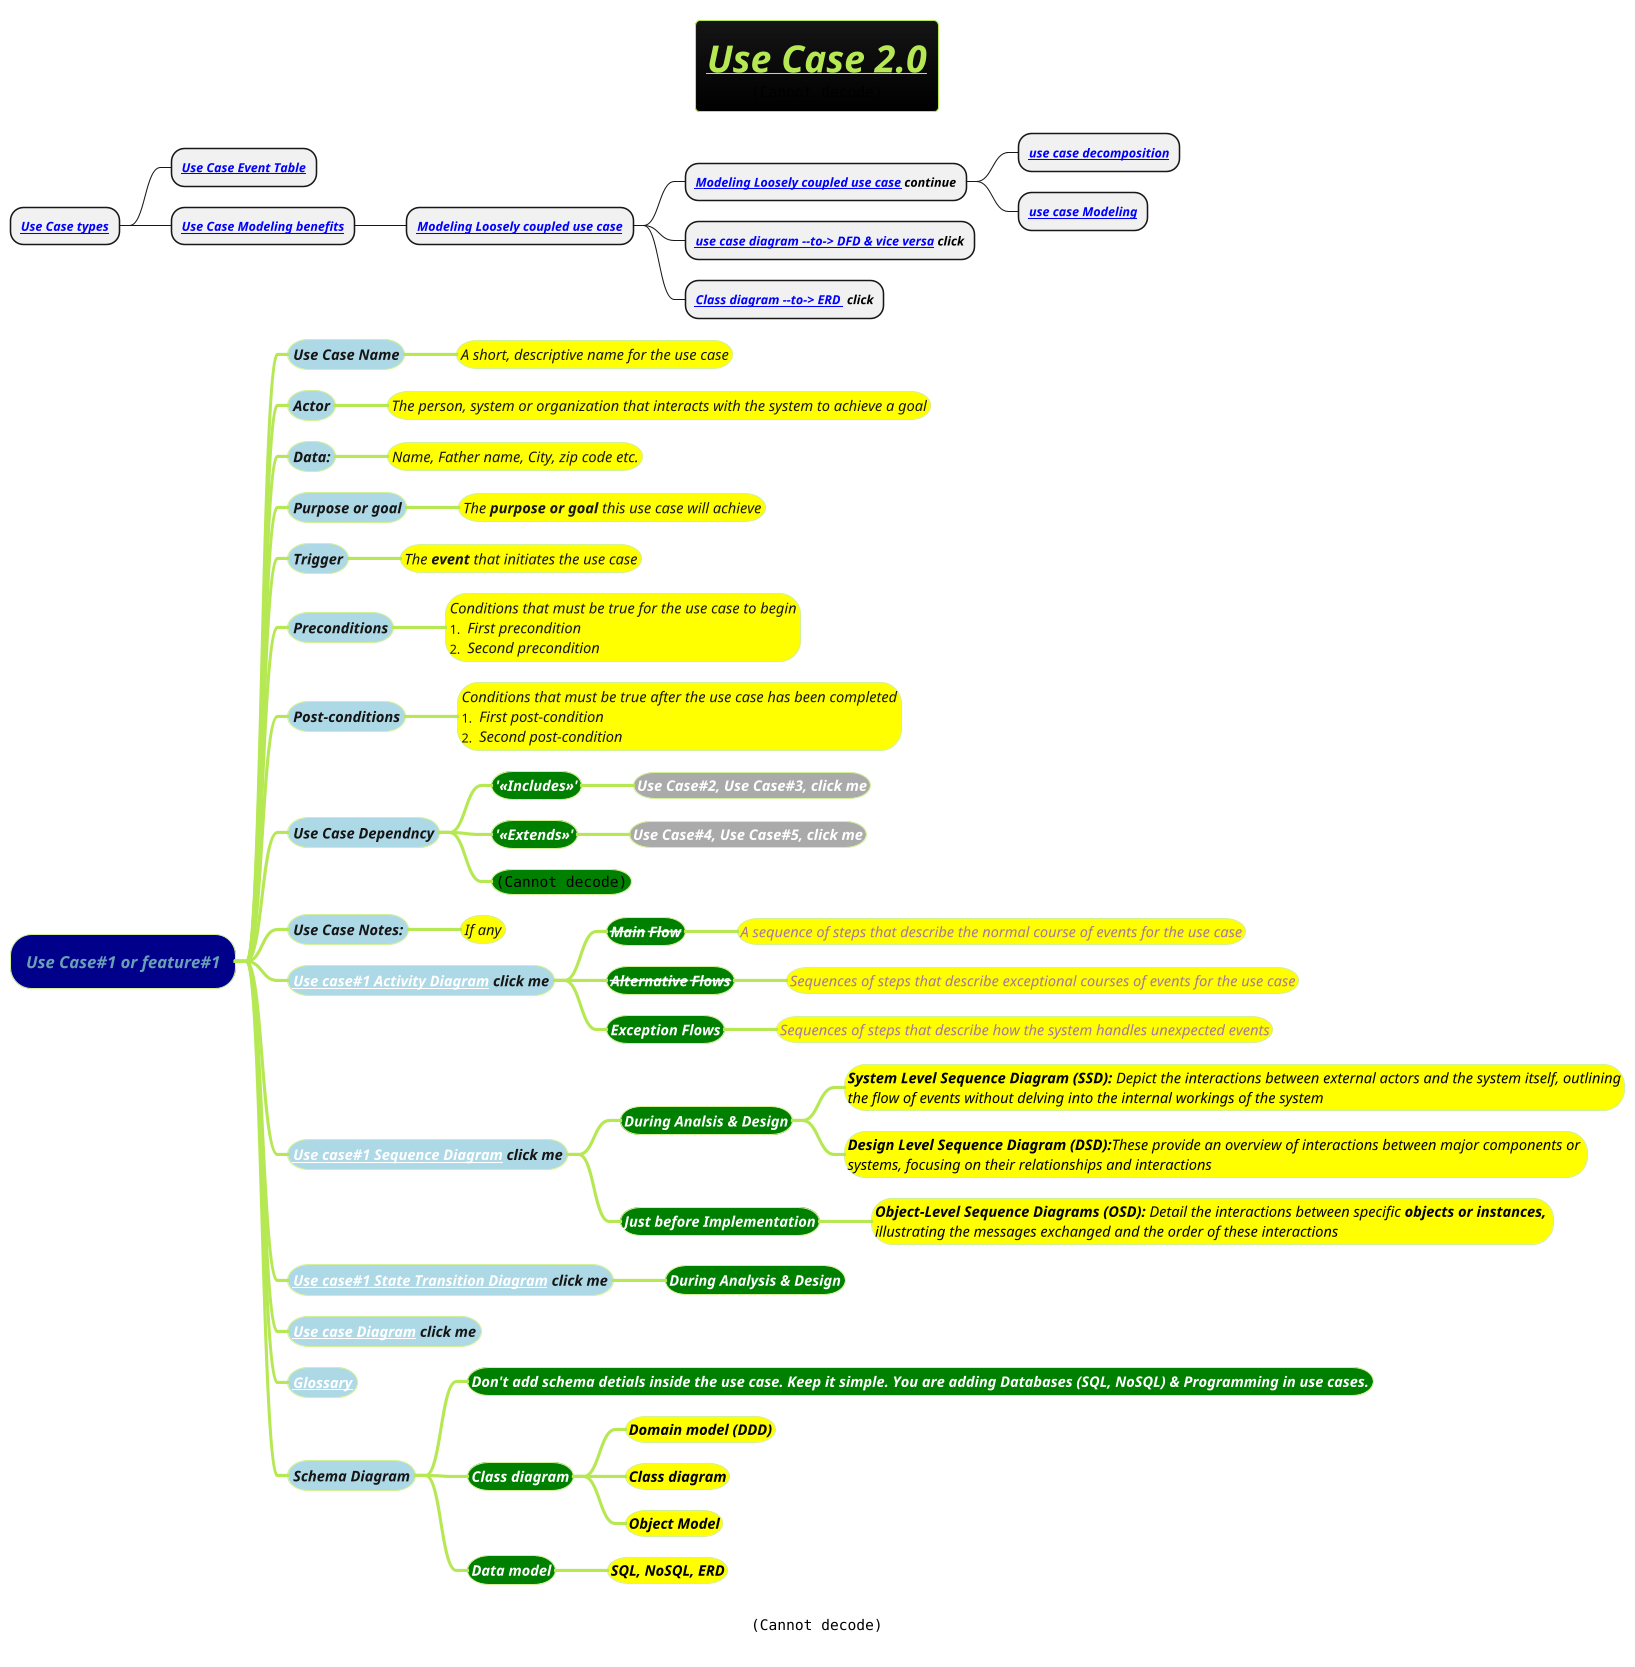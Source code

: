 @startmindmap
title =  <b><i><u>Use Case 2.0\n<img:img.png{scale=0.7}>
caption <img:img_1.png{scale=0.7}>
* <size:12><b><i>[[use-case.png Use Case types]]
** <size:12><b><i>[[docs/3-programming-languages/clean-architecture/images/image-2023-02-20-18-32-12-378.png Use Case Event Table]]
** <size:12><b><i>[[img.jpg Use Case Modeling benefits]]
*** <size:12><b><i>[[docs/3-programming-languages/clean-architecture/images/image-2023-02-20-18-36-44-142.png Modeling Loosely coupled use case]]
**** <size:12><b><i>[[docs/3-programming-languages/clean-architecture/images/image-2023-02-20-18-39-05-976.png Modeling Loosely coupled use case]] continue
***** <size:12><b><i>[[docs/3-programming-languages/clean-architecture/images/Screenshot_3x.png use case decomposition]]
***** <size:12><b><i>[[docs/3-programming-languages/clean-architecture/images/use-case-modeling.png use case Modeling]]
**** <size:12><b><i>[[docs/2-uml/requirements-and-design-with-plantuml/1-use-cases-or-features/img_3.png use case diagram --to-> DFD & vice versa]] click
**** <size:12><b><i>[[img_1.jpg Class diagram --to-> ERD ]] click

!theme hacker

*[#darkblue] <i>Use Case#1 or feature#1
**[#lightblue] <i><size:14>Use Case Name
***[#yellow] <i><size:14>A short, descriptive name for the use case
**[#lightblue] <i><size:14>Actor
***[#yellow] <i><size:14>The person, system or organization that interacts with the system to achieve a goal
**[#lightblue] <i><size:14>Data:
***[#yellow] <i><size:14>Name, Father name, City, zip code etc.
**[#lightblue] <i><size:14>Purpose or goal
***[#yellow] <i><size:14>The **purpose or goal** this use case will achieve
**[#lightblue] <i><size:14>Trigger
***[#yellow] <i><size:14>The **event** that initiates the use case
**[#lightblue] <i><size:14>Preconditions
***[#yellow]:<i><size:14>Conditions that must be true for the use case to begin
#<i><size:14> First precondition
#<i><size:14> Second precondition;
**[#lightblue] <i><size:14>Post-conditions
***[#yellow]:<i><size:14>Conditions that must be true after the use case has been completed
#<i><size:14> First post-condition
#<i><size:14> Second post-condition;
**[#lightblue] <i><size:14>Use Case Dependncy
***[#green] <b><color #white><i><size:14>'<<Includes>>'
****[#a] <color #white><b><i><size:14>Use Case#2, Use Case#3, click me
***[#green] <b><color #white><i><size:14>'<<Extends>>'
****[#a] <color #white><b><i><size:14>Use Case#4, Use Case#5, click me
***[#green] <b><color #white><i><size:14><img:img_2.png>
**[#lightblue] <i><size:14>Use Case Notes:
***[#yellow] <i><size:14>If any
**[#lightblue] <i><size:14>[[docs/2-uml/requirements-and-design-with-plantuml/activity-diagrams/use-case-1-activity.puml Use case#1 Activity Diagram]] click me
***[#green] <color #white><b><i><size:14>--Main-- --Flow--
****[#yellow] <i><size:14>A sequence of steps that describe the normal course of events for the use case
***[#green] <color #white><b><i><size:14>--Alternative-- --Flows--
****[#yellow] <i><size:14>Sequences of steps that describe exceptional courses of events for the use case
***[#green] <color #white><b><i><size:14>Exception Flows
****[#yellow] <i><size:14>Sequences of steps that describe how the system handles unexpected events
**[#lightblue] <i><size:14>[[docs/2-uml/requirements-and-design-with-plantuml/sequence-diagrams/use-case-1-sequence.puml Use case#1 Sequence Diagram]] click me
***[#green] <color #white><b><i><size:14>During Analsis & Design
****[#yellow] <color #black><i><size:14><b>System Level Sequence Diagram (SSD):</b> Depict the interactions between external actors and the system itself, outlining\n<i><size:14><color #black>the flow of events without delving into the internal workings of the system
****[#yellow] <color #black><i><size:14><b>Design Level Sequence Diagram (DSD):</b>These provide an overview of interactions between major components or \n<i><size:14><color #black>systems, focusing on their relationships and interactions
***[#green] <color #white><b><i><size:14>Just before Implementation
****[#yellow] <color #black><i><size:14><b>Object-Level Sequence Diagrams (OSD):</b> Detail the interactions between specific **objects or instances,** \n<i><size:14><color #black>illustrating the messages exchanged and the order of these interactions
**[#lightblue] <i><size:14>[[docs/2-uml/requirements-and-design-with-plantuml/state-transition-diagrams/use-case-1-state-transition.puml Use case#1 State Transition Diagram]] click me
***[#green] <color #white><b><i><size:14>During Analysis & Design
**[#lightblue] <i><size:14>[[docs/2-uml/requirements-and-design-with-plantuml/0-use-case-diagrams/Tomplot-Use-Case-diagram.puml Use case Diagram]] click me
**[#lightblue] <i><size:14>[[docs/2-uml/requirements-and-design-with-plantuml/glossary.puml Glossary]]
**[#lightblue] <i><size:14>Schema Diagram
***[#green] <color #white><b><i><size:14>Don't add schema detials inside the use case. Keep it simple. You are adding Databases (SQL, NoSQL) & Programming in use cases.
***[#green] <color #white><b><i><size:14>Class diagram
****[#yellow] <color #black><i><size:14><b>Domain model (DDD)
****[#yellow] <color #black><i><size:14><b>Class diagram
****[#yellow] <color #black><i><size:14><b>Object Model
***[#green] <color #white><b><i><size:14>Data model
****[#yellow] <color #black><i><size:14><b>SQL, NoSQL, ERD

@endmindmap